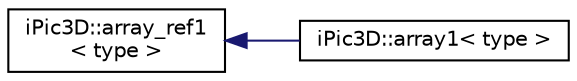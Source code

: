 digraph "Graphical Class Hierarchy"
{
 // INTERACTIVE_SVG=YES
 // LATEX_PDF_SIZE
  edge [fontname="Helvetica",fontsize="10",labelfontname="Helvetica",labelfontsize="10"];
  node [fontname="Helvetica",fontsize="10",shape=record];
  rankdir="LR";
  Node0 [label="iPic3D::array_ref1\l\< type \>",height=0.2,width=0.4,color="black", fillcolor="white", style="filled",URL="$de/d52/classi_pic3_d_1_1array__ref1.html",tooltip=" "];
  Node0 -> Node1 [dir="back",color="midnightblue",fontsize="10",style="solid",fontname="Helvetica"];
  Node1 [label="iPic3D::array1\< type \>",height=0.2,width=0.4,color="black", fillcolor="white", style="filled",URL="$dc/d9a/structi_pic3_d_1_1array1.html",tooltip=" "];
}
